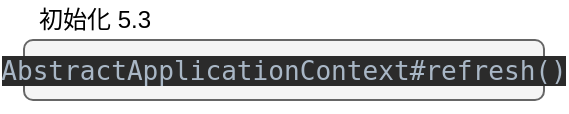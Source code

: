 <mxfile>
    <diagram id="vSx3L5zdfjL59-FBcKhP" name="Page-1">
        <mxGraphModel dx="785" dy="447" grid="1" gridSize="10" guides="1" tooltips="1" connect="1" arrows="1" fold="1" page="1" pageScale="1" pageWidth="827" pageHeight="1169" math="0" shadow="0">
            <root>
                <mxCell id="0"/>
                <mxCell id="1" parent="0"/>
                <mxCell id="2" value="初始化 5.3" style="text;html=1;align=center;verticalAlign=middle;resizable=0;points=[];autosize=1;strokeColor=none;fillColor=none;" vertex="1" parent="1">
                    <mxGeometry x="40" y="20" width="70" height="20" as="geometry"/>
                </mxCell>
                <mxCell id="3" value="&lt;pre style=&quot;background-color: #2b2b2b ; color: #a9b7c6 ; font-family: &amp;#34;jetbrains mono&amp;#34; , monospace ; font-size: 9.8pt&quot;&gt;AbstractApplicationContext#refresh()&lt;/pre&gt;" style="rounded=1;whiteSpace=wrap;html=1;fillColor=#f5f5f5;strokeColor=#666666;fontColor=#333333;" vertex="1" parent="1">
                    <mxGeometry x="40" y="40" width="260" height="30" as="geometry"/>
                </mxCell>
            </root>
        </mxGraphModel>
    </diagram>
</mxfile>